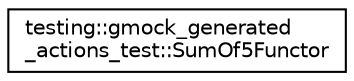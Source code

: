 digraph "クラス階層図"
{
  edge [fontname="Helvetica",fontsize="10",labelfontname="Helvetica",labelfontsize="10"];
  node [fontname="Helvetica",fontsize="10",shape=record];
  rankdir="LR";
  Node0 [label="testing::gmock_generated\l_actions_test::SumOf5Functor",height=0.2,width=0.4,color="black", fillcolor="white", style="filled",URL="$d0/d2b/structtesting_1_1gmock__generated__actions__test_1_1_sum_of5_functor.html"];
}
